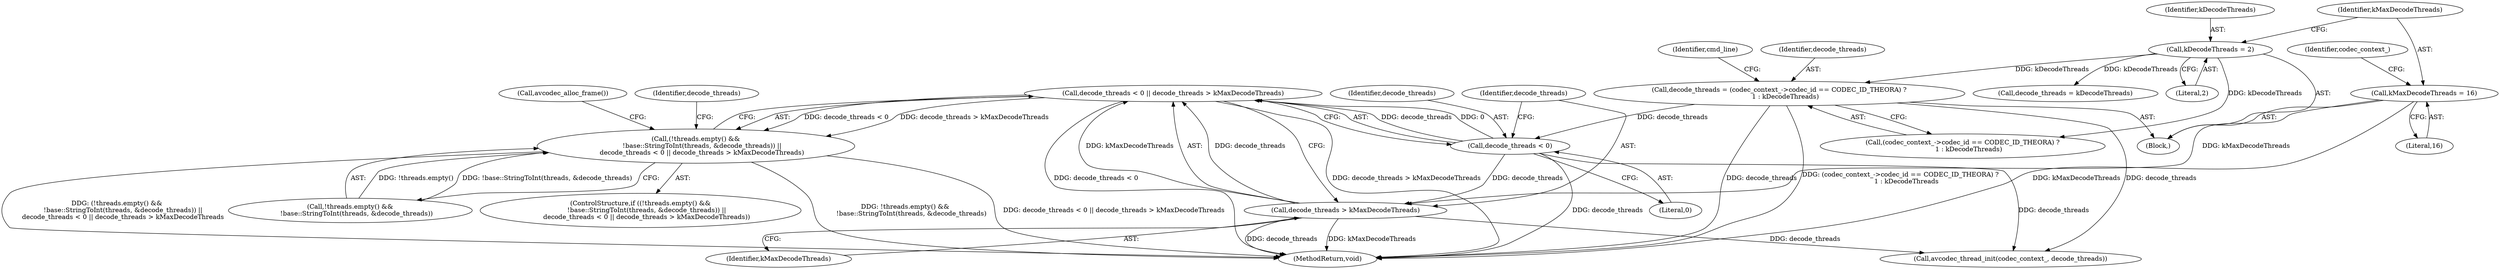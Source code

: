 digraph "0_Chrome_d304b5ec1b16766ea2cb552a27dc14df848d6a0e@API" {
"1000218" [label="(Call,decode_threads < 0 || decode_threads > kMaxDecodeThreads)"];
"1000219" [label="(Call,decode_threads < 0)"];
"1000193" [label="(Call,decode_threads = (codec_context_->codec_id == CODEC_ID_THEORA) ?\n      1 : kDecodeThreads)"];
"1000107" [label="(Call,kDecodeThreads = 2)"];
"1000222" [label="(Call,decode_threads > kMaxDecodeThreads)"];
"1000111" [label="(Call,kMaxDecodeThreads = 16)"];
"1000209" [label="(Call,(!threads.empty() &&\n      !base::StringToInt(threads, &decode_threads)) ||\n      decode_threads < 0 || decode_threads > kMaxDecodeThreads)"];
"1000334" [label="(MethodReturn,void)"];
"1000193" [label="(Call,decode_threads = (codec_context_->codec_id == CODEC_ID_THEORA) ?\n      1 : kDecodeThreads)"];
"1000219" [label="(Call,decode_threads < 0)"];
"1000218" [label="(Call,decode_threads < 0 || decode_threads > kMaxDecodeThreads)"];
"1000111" [label="(Call,kMaxDecodeThreads = 16)"];
"1000113" [label="(Literal,16)"];
"1000310" [label="(Call,avcodec_thread_init(codec_context_, decode_threads))"];
"1000208" [label="(ControlStructure,if ((!threads.empty() &&\n      !base::StringToInt(threads, &decode_threads)) ||\n      decode_threads < 0 || decode_threads > kMaxDecodeThreads))"];
"1000105" [label="(Block,)"];
"1000224" [label="(Identifier,kMaxDecodeThreads)"];
"1000230" [label="(Call,avcodec_alloc_frame())"];
"1000210" [label="(Call,!threads.empty() &&\n      !base::StringToInt(threads, &decode_threads))"];
"1000115" [label="(Identifier,codec_context_)"];
"1000220" [label="(Identifier,decode_threads)"];
"1000226" [label="(Call,decode_threads = kDecodeThreads)"];
"1000222" [label="(Call,decode_threads > kMaxDecodeThreads)"];
"1000209" [label="(Call,(!threads.empty() &&\n      !base::StringToInt(threads, &decode_threads)) ||\n      decode_threads < 0 || decode_threads > kMaxDecodeThreads)"];
"1000107" [label="(Call,kDecodeThreads = 2)"];
"1000227" [label="(Identifier,decode_threads)"];
"1000223" [label="(Identifier,decode_threads)"];
"1000109" [label="(Literal,2)"];
"1000205" [label="(Identifier,cmd_line)"];
"1000112" [label="(Identifier,kMaxDecodeThreads)"];
"1000195" [label="(Call,(codec_context_->codec_id == CODEC_ID_THEORA) ?\n      1 : kDecodeThreads)"];
"1000108" [label="(Identifier,kDecodeThreads)"];
"1000221" [label="(Literal,0)"];
"1000194" [label="(Identifier,decode_threads)"];
"1000218" -> "1000209"  [label="AST: "];
"1000218" -> "1000219"  [label="CFG: "];
"1000218" -> "1000222"  [label="CFG: "];
"1000219" -> "1000218"  [label="AST: "];
"1000222" -> "1000218"  [label="AST: "];
"1000209" -> "1000218"  [label="CFG: "];
"1000218" -> "1000334"  [label="DDG: decode_threads < 0"];
"1000218" -> "1000334"  [label="DDG: decode_threads > kMaxDecodeThreads"];
"1000218" -> "1000209"  [label="DDG: decode_threads < 0"];
"1000218" -> "1000209"  [label="DDG: decode_threads > kMaxDecodeThreads"];
"1000219" -> "1000218"  [label="DDG: decode_threads"];
"1000219" -> "1000218"  [label="DDG: 0"];
"1000222" -> "1000218"  [label="DDG: decode_threads"];
"1000222" -> "1000218"  [label="DDG: kMaxDecodeThreads"];
"1000219" -> "1000221"  [label="CFG: "];
"1000220" -> "1000219"  [label="AST: "];
"1000221" -> "1000219"  [label="AST: "];
"1000223" -> "1000219"  [label="CFG: "];
"1000219" -> "1000334"  [label="DDG: decode_threads"];
"1000193" -> "1000219"  [label="DDG: decode_threads"];
"1000219" -> "1000222"  [label="DDG: decode_threads"];
"1000219" -> "1000310"  [label="DDG: decode_threads"];
"1000193" -> "1000105"  [label="AST: "];
"1000193" -> "1000195"  [label="CFG: "];
"1000194" -> "1000193"  [label="AST: "];
"1000195" -> "1000193"  [label="AST: "];
"1000205" -> "1000193"  [label="CFG: "];
"1000193" -> "1000334"  [label="DDG: decode_threads"];
"1000193" -> "1000334"  [label="DDG: (codec_context_->codec_id == CODEC_ID_THEORA) ?\n      1 : kDecodeThreads"];
"1000107" -> "1000193"  [label="DDG: kDecodeThreads"];
"1000193" -> "1000310"  [label="DDG: decode_threads"];
"1000107" -> "1000105"  [label="AST: "];
"1000107" -> "1000109"  [label="CFG: "];
"1000108" -> "1000107"  [label="AST: "];
"1000109" -> "1000107"  [label="AST: "];
"1000112" -> "1000107"  [label="CFG: "];
"1000107" -> "1000195"  [label="DDG: kDecodeThreads"];
"1000107" -> "1000226"  [label="DDG: kDecodeThreads"];
"1000222" -> "1000224"  [label="CFG: "];
"1000223" -> "1000222"  [label="AST: "];
"1000224" -> "1000222"  [label="AST: "];
"1000222" -> "1000334"  [label="DDG: decode_threads"];
"1000222" -> "1000334"  [label="DDG: kMaxDecodeThreads"];
"1000111" -> "1000222"  [label="DDG: kMaxDecodeThreads"];
"1000222" -> "1000310"  [label="DDG: decode_threads"];
"1000111" -> "1000105"  [label="AST: "];
"1000111" -> "1000113"  [label="CFG: "];
"1000112" -> "1000111"  [label="AST: "];
"1000113" -> "1000111"  [label="AST: "];
"1000115" -> "1000111"  [label="CFG: "];
"1000111" -> "1000334"  [label="DDG: kMaxDecodeThreads"];
"1000209" -> "1000208"  [label="AST: "];
"1000209" -> "1000210"  [label="CFG: "];
"1000210" -> "1000209"  [label="AST: "];
"1000227" -> "1000209"  [label="CFG: "];
"1000230" -> "1000209"  [label="CFG: "];
"1000209" -> "1000334"  [label="DDG: (!threads.empty() &&\n      !base::StringToInt(threads, &decode_threads)) ||\n      decode_threads < 0 || decode_threads > kMaxDecodeThreads"];
"1000209" -> "1000334"  [label="DDG: !threads.empty() &&\n      !base::StringToInt(threads, &decode_threads)"];
"1000209" -> "1000334"  [label="DDG: decode_threads < 0 || decode_threads > kMaxDecodeThreads"];
"1000210" -> "1000209"  [label="DDG: !threads.empty()"];
"1000210" -> "1000209"  [label="DDG: !base::StringToInt(threads, &decode_threads)"];
}
